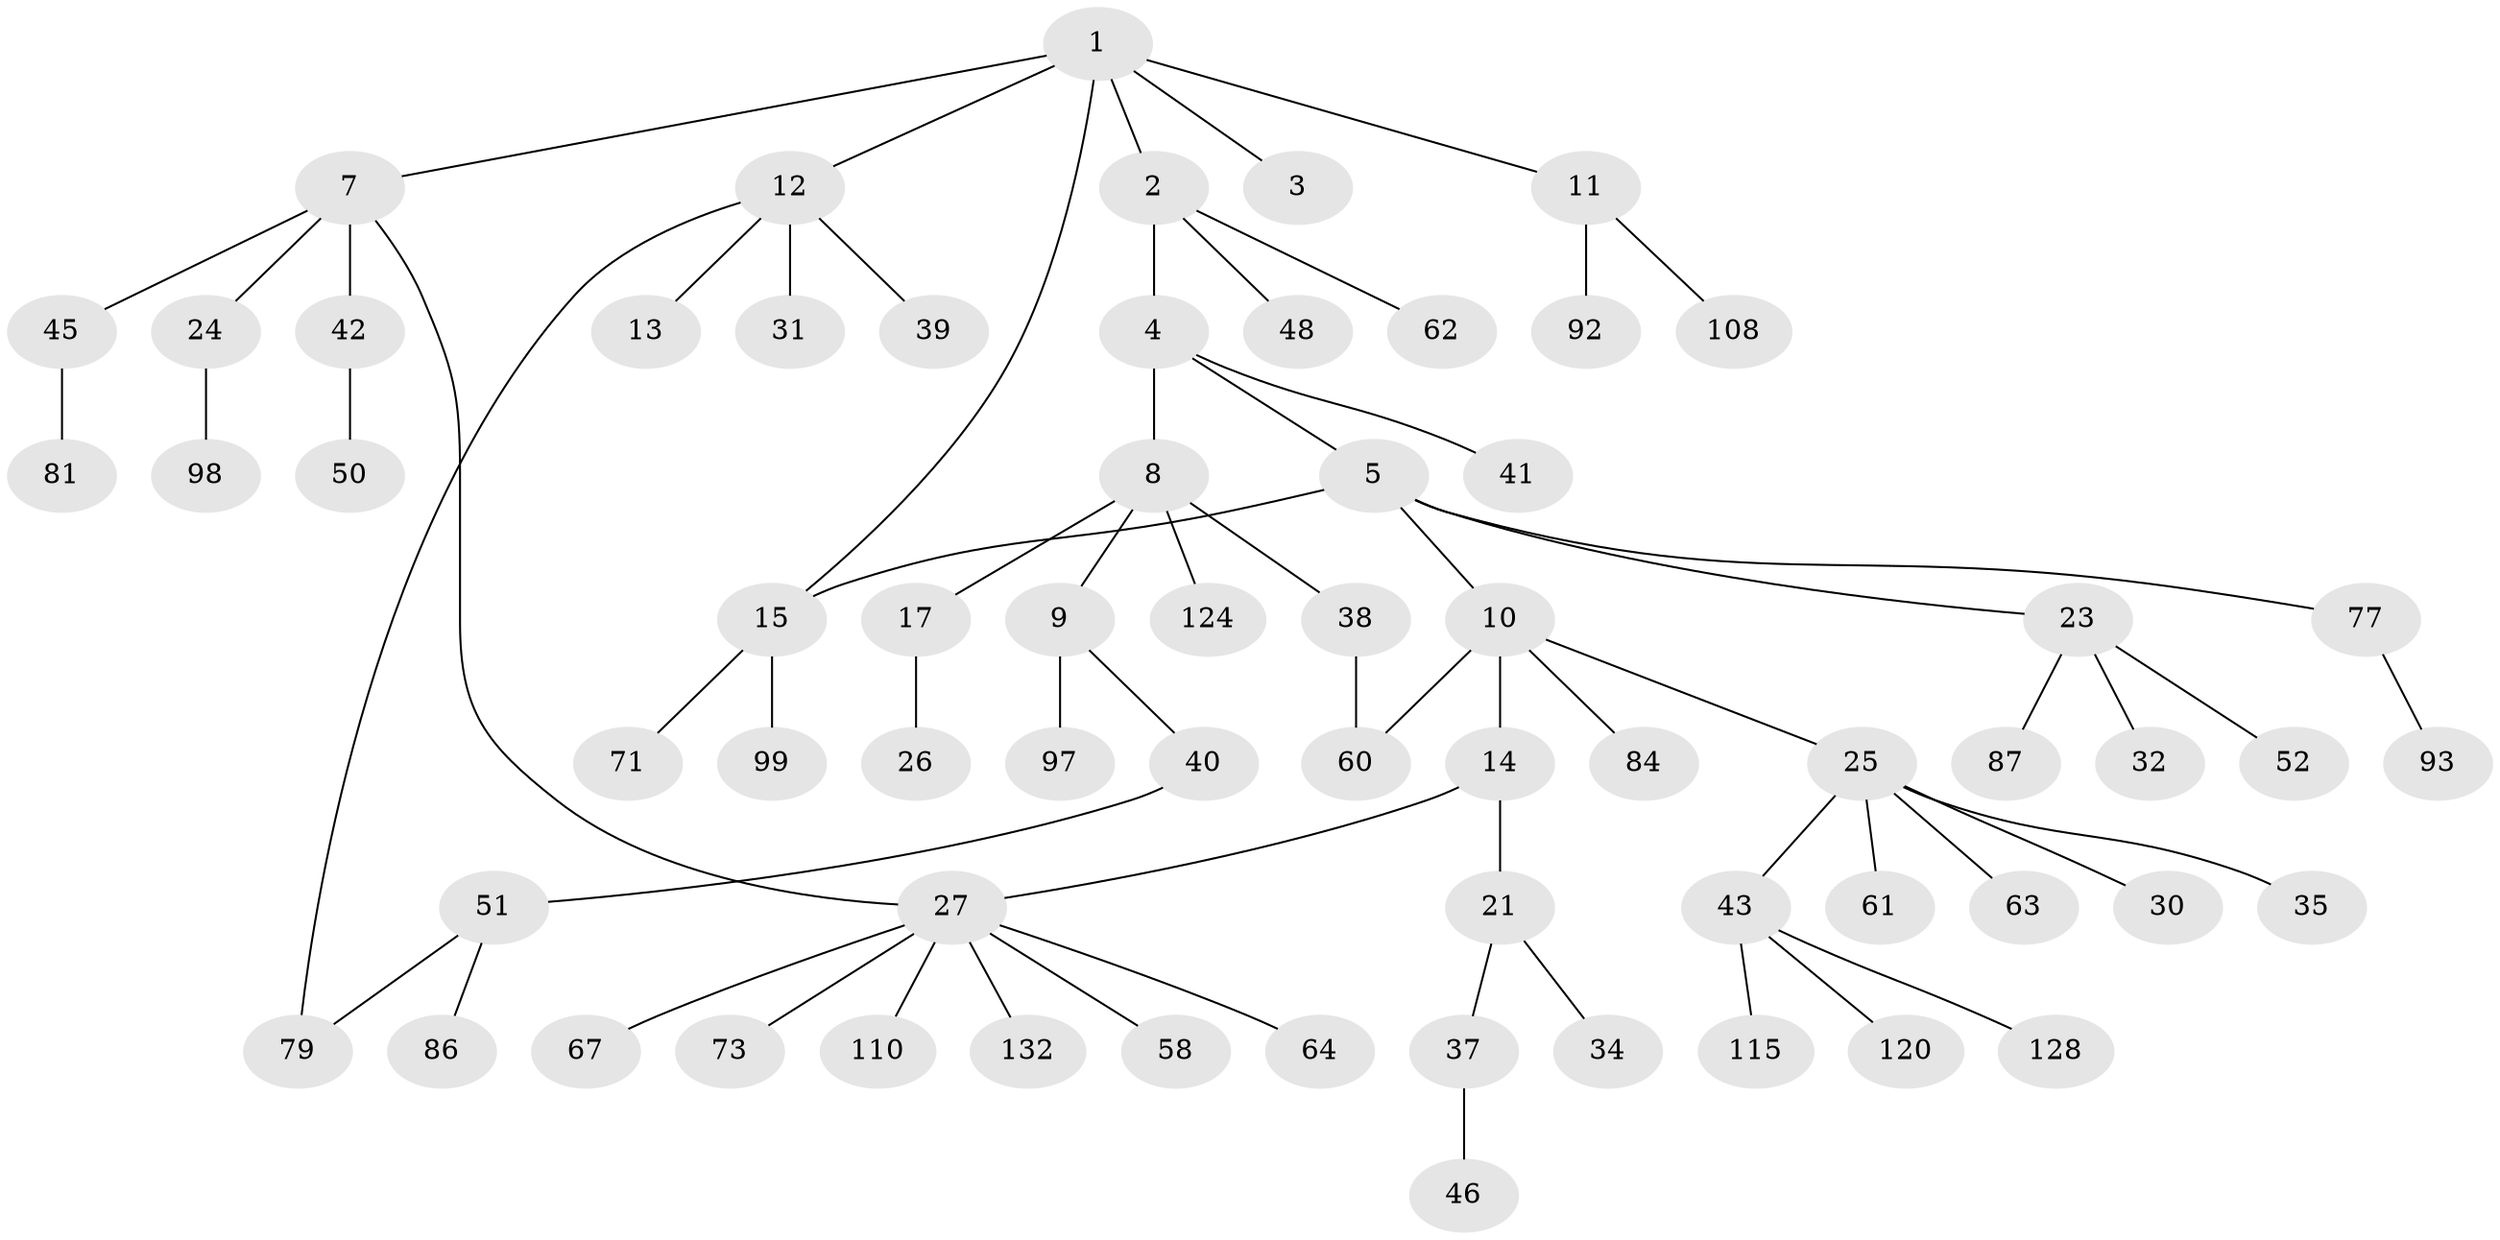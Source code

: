 // original degree distribution, {5: 0.05303030303030303, 6: 0.022727272727272728, 1: 0.48484848484848486, 4: 0.06818181818181818, 3: 0.10606060606060606, 2: 0.25757575757575757, 7: 0.007575757575757576}
// Generated by graph-tools (version 1.1) at 2025/13/03/09/25 04:13:19]
// undirected, 66 vertices, 69 edges
graph export_dot {
graph [start="1"]
  node [color=gray90,style=filled];
  1 [super="+88+6"];
  2 [super="+44+83"];
  3;
  4;
  5;
  7 [super="+56+22+18+80"];
  8;
  9;
  10 [super="+20"];
  11 [super="+54"];
  12;
  13 [super="+103+75+33"];
  14 [super="+16+91"];
  15 [super="+114+65"];
  17;
  21;
  23;
  24;
  25 [super="+55"];
  26 [super="+36+105"];
  27 [super="+29+28"];
  30 [super="+70"];
  31 [super="+78"];
  32;
  34;
  35;
  37 [super="+104"];
  38 [super="+68"];
  39;
  40;
  41 [super="+122"];
  42;
  43 [super="+89+53"];
  45;
  46 [super="+47+76+66"];
  48 [super="+74"];
  50 [super="+109"];
  51;
  52;
  58 [super="+82+72"];
  60;
  61;
  62 [super="+126+111"];
  63;
  64 [super="+85"];
  67;
  71;
  73;
  77;
  79;
  81;
  84;
  86 [super="+125"];
  87 [super="+95"];
  92;
  93 [super="+116"];
  97;
  98;
  99;
  108 [super="+129"];
  110;
  115;
  120 [super="+123"];
  124;
  128;
  132;
  1 -- 2;
  1 -- 3;
  1 -- 11;
  1 -- 12;
  1 -- 7;
  1 -- 15;
  2 -- 4;
  2 -- 48;
  2 -- 62;
  4 -- 5;
  4 -- 8;
  4 -- 41;
  5 -- 10;
  5 -- 23;
  5 -- 77;
  5 -- 15;
  7 -- 24;
  7 -- 42;
  7 -- 45;
  7 -- 27;
  8 -- 9;
  8 -- 17;
  8 -- 38;
  8 -- 124;
  9 -- 40;
  9 -- 97;
  10 -- 14;
  10 -- 25;
  10 -- 60;
  10 -- 84;
  11 -- 108;
  11 -- 92;
  12 -- 13;
  12 -- 31;
  12 -- 39;
  12 -- 79;
  14 -- 21;
  14 -- 27;
  15 -- 99;
  15 -- 71;
  17 -- 26;
  21 -- 34;
  21 -- 37;
  23 -- 32;
  23 -- 52;
  23 -- 87;
  24 -- 98;
  25 -- 30;
  25 -- 35;
  25 -- 43;
  25 -- 61;
  25 -- 63;
  27 -- 73;
  27 -- 132;
  27 -- 64;
  27 -- 67;
  27 -- 110;
  27 -- 58;
  37 -- 46;
  38 -- 60;
  40 -- 51;
  42 -- 50;
  43 -- 120;
  43 -- 115;
  43 -- 128;
  45 -- 81;
  51 -- 79;
  51 -- 86;
  77 -- 93;
}
